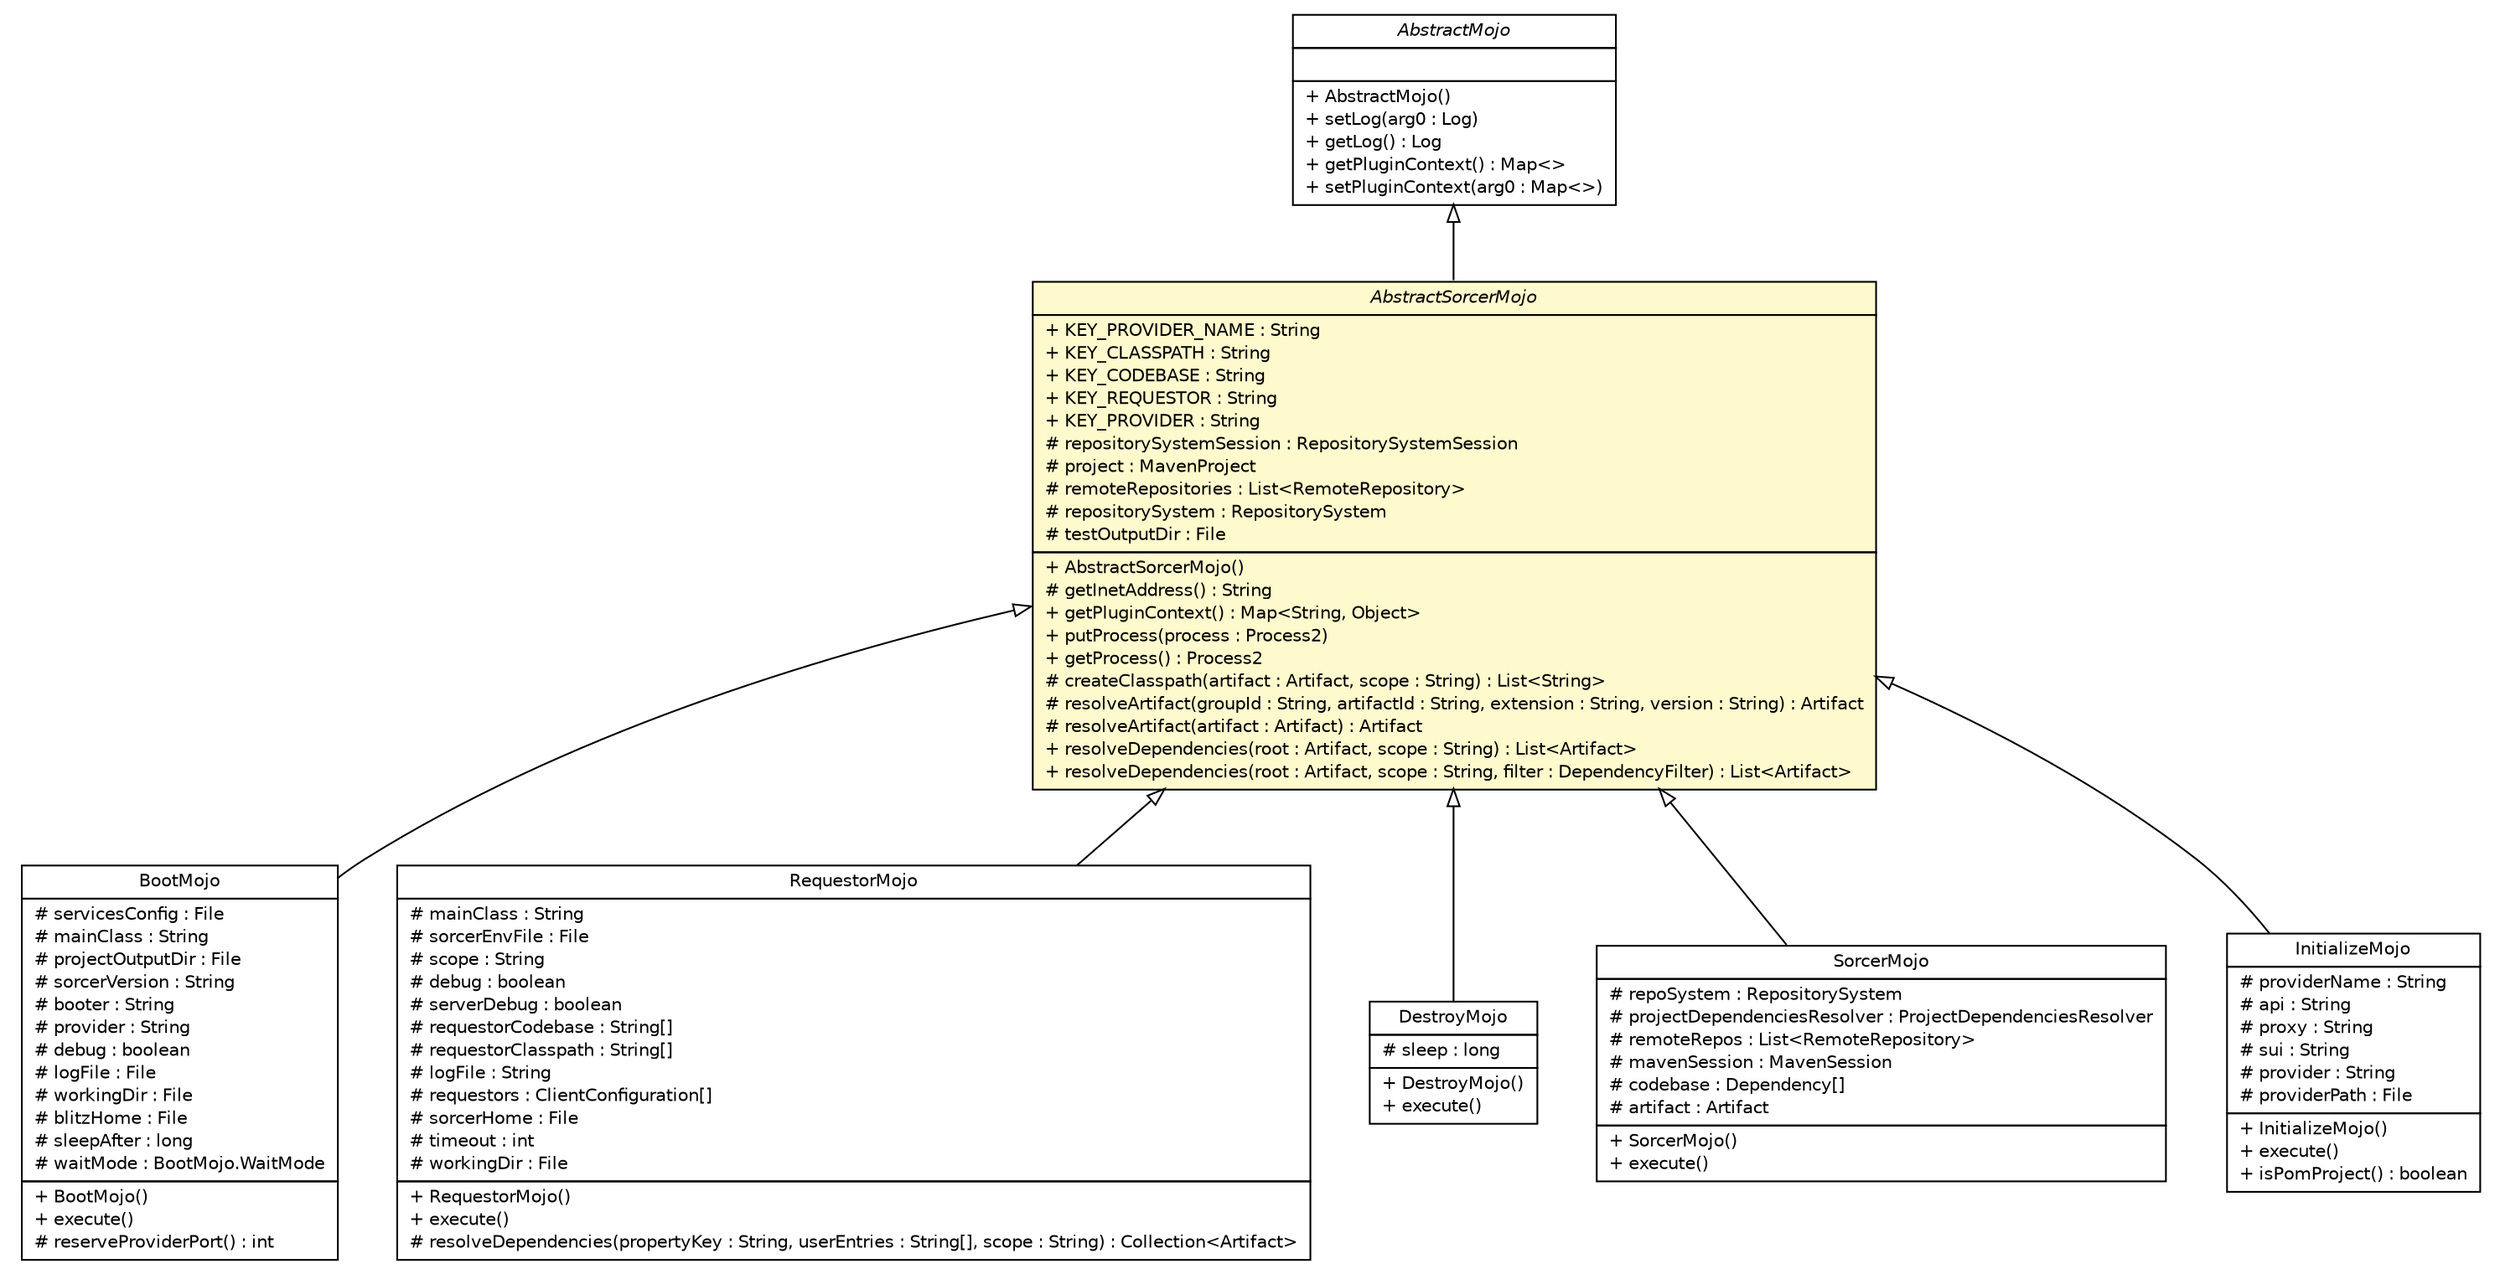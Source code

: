 #!/usr/local/bin/dot
#
# Class diagram 
# Generated by UMLGraph version R5_6 (http://www.umlgraph.org/)
#

digraph G {
	edge [fontname="Helvetica",fontsize=10,labelfontname="Helvetica",labelfontsize=10];
	node [fontname="Helvetica",fontsize=10,shape=plaintext];
	nodesep=0.25;
	ranksep=0.5;
	// sorcer.maven.plugin.BootMojo
	c54491 [label=<<table title="sorcer.maven.plugin.BootMojo" border="0" cellborder="1" cellspacing="0" cellpadding="2" port="p" href="./BootMojo.html">
		<tr><td><table border="0" cellspacing="0" cellpadding="1">
<tr><td align="center" balign="center"> BootMojo </td></tr>
		</table></td></tr>
		<tr><td><table border="0" cellspacing="0" cellpadding="1">
<tr><td align="left" balign="left"> # servicesConfig : File </td></tr>
<tr><td align="left" balign="left"> # mainClass : String </td></tr>
<tr><td align="left" balign="left"> # projectOutputDir : File </td></tr>
<tr><td align="left" balign="left"> # sorcerVersion : String </td></tr>
<tr><td align="left" balign="left"> # booter : String </td></tr>
<tr><td align="left" balign="left"> # provider : String </td></tr>
<tr><td align="left" balign="left"> # debug : boolean </td></tr>
<tr><td align="left" balign="left"> # logFile : File </td></tr>
<tr><td align="left" balign="left"> # workingDir : File </td></tr>
<tr><td align="left" balign="left"> # blitzHome : File </td></tr>
<tr><td align="left" balign="left"> # sleepAfter : long </td></tr>
<tr><td align="left" balign="left"> # waitMode : BootMojo.WaitMode </td></tr>
		</table></td></tr>
		<tr><td><table border="0" cellspacing="0" cellpadding="1">
<tr><td align="left" balign="left"> + BootMojo() </td></tr>
<tr><td align="left" balign="left"> + execute() </td></tr>
<tr><td align="left" balign="left"> # reserveProviderPort() : int </td></tr>
		</table></td></tr>
		</table>>, URL="./BootMojo.html", fontname="Helvetica", fontcolor="black", fontsize=10.0];
	// sorcer.maven.plugin.RequestorMojo
	c54494 [label=<<table title="sorcer.maven.plugin.RequestorMojo" border="0" cellborder="1" cellspacing="0" cellpadding="2" port="p" href="./RequestorMojo.html">
		<tr><td><table border="0" cellspacing="0" cellpadding="1">
<tr><td align="center" balign="center"> RequestorMojo </td></tr>
		</table></td></tr>
		<tr><td><table border="0" cellspacing="0" cellpadding="1">
<tr><td align="left" balign="left"> # mainClass : String </td></tr>
<tr><td align="left" balign="left"> # sorcerEnvFile : File </td></tr>
<tr><td align="left" balign="left"> # scope : String </td></tr>
<tr><td align="left" balign="left"> # debug : boolean </td></tr>
<tr><td align="left" balign="left"> # serverDebug : boolean </td></tr>
<tr><td align="left" balign="left"> # requestorCodebase : String[] </td></tr>
<tr><td align="left" balign="left"> # requestorClasspath : String[] </td></tr>
<tr><td align="left" balign="left"> # logFile : String </td></tr>
<tr><td align="left" balign="left"> # requestors : ClientConfiguration[] </td></tr>
<tr><td align="left" balign="left"> # sorcerHome : File </td></tr>
<tr><td align="left" balign="left"> # timeout : int </td></tr>
<tr><td align="left" balign="left"> # workingDir : File </td></tr>
		</table></td></tr>
		<tr><td><table border="0" cellspacing="0" cellpadding="1">
<tr><td align="left" balign="left"> + RequestorMojo() </td></tr>
<tr><td align="left" balign="left"> + execute() </td></tr>
<tr><td align="left" balign="left"> # resolveDependencies(propertyKey : String, userEntries : String[], scope : String) : Collection&lt;Artifact&gt; </td></tr>
		</table></td></tr>
		</table>>, URL="./RequestorMojo.html", fontname="Helvetica", fontcolor="black", fontsize=10.0];
	// sorcer.maven.plugin.DestroyMojo
	c54495 [label=<<table title="sorcer.maven.plugin.DestroyMojo" border="0" cellborder="1" cellspacing="0" cellpadding="2" port="p" href="./DestroyMojo.html">
		<tr><td><table border="0" cellspacing="0" cellpadding="1">
<tr><td align="center" balign="center"> DestroyMojo </td></tr>
		</table></td></tr>
		<tr><td><table border="0" cellspacing="0" cellpadding="1">
<tr><td align="left" balign="left"> # sleep : long </td></tr>
		</table></td></tr>
		<tr><td><table border="0" cellspacing="0" cellpadding="1">
<tr><td align="left" balign="left"> + DestroyMojo() </td></tr>
<tr><td align="left" balign="left"> + execute() </td></tr>
		</table></td></tr>
		</table>>, URL="./DestroyMojo.html", fontname="Helvetica", fontcolor="black", fontsize=10.0];
	// sorcer.maven.plugin.AbstractSorcerMojo
	c54497 [label=<<table title="sorcer.maven.plugin.AbstractSorcerMojo" border="0" cellborder="1" cellspacing="0" cellpadding="2" port="p" bgcolor="lemonChiffon" href="./AbstractSorcerMojo.html">
		<tr><td><table border="0" cellspacing="0" cellpadding="1">
<tr><td align="center" balign="center"><font face="Helvetica-Oblique"> AbstractSorcerMojo </font></td></tr>
		</table></td></tr>
		<tr><td><table border="0" cellspacing="0" cellpadding="1">
<tr><td align="left" balign="left"> + KEY_PROVIDER_NAME : String </td></tr>
<tr><td align="left" balign="left"> + KEY_CLASSPATH : String </td></tr>
<tr><td align="left" balign="left"> + KEY_CODEBASE : String </td></tr>
<tr><td align="left" balign="left"> + KEY_REQUESTOR : String </td></tr>
<tr><td align="left" balign="left"> + KEY_PROVIDER : String </td></tr>
<tr><td align="left" balign="left"> # repositorySystemSession : RepositorySystemSession </td></tr>
<tr><td align="left" balign="left"> # project : MavenProject </td></tr>
<tr><td align="left" balign="left"> # remoteRepositories : List&lt;RemoteRepository&gt; </td></tr>
<tr><td align="left" balign="left"> # repositorySystem : RepositorySystem </td></tr>
<tr><td align="left" balign="left"> # testOutputDir : File </td></tr>
		</table></td></tr>
		<tr><td><table border="0" cellspacing="0" cellpadding="1">
<tr><td align="left" balign="left"> + AbstractSorcerMojo() </td></tr>
<tr><td align="left" balign="left"> # getInetAddress() : String </td></tr>
<tr><td align="left" balign="left"> + getPluginContext() : Map&lt;String, Object&gt; </td></tr>
<tr><td align="left" balign="left"> + putProcess(process : Process2) </td></tr>
<tr><td align="left" balign="left"> + getProcess() : Process2 </td></tr>
<tr><td align="left" balign="left"> # createClasspath(artifact : Artifact, scope : String) : List&lt;String&gt; </td></tr>
<tr><td align="left" balign="left"> # resolveArtifact(groupId : String, artifactId : String, extension : String, version : String) : Artifact </td></tr>
<tr><td align="left" balign="left"> # resolveArtifact(artifact : Artifact) : Artifact </td></tr>
<tr><td align="left" balign="left"> + resolveDependencies(root : Artifact, scope : String) : List&lt;Artifact&gt; </td></tr>
<tr><td align="left" balign="left"> + resolveDependencies(root : Artifact, scope : String, filter : DependencyFilter) : List&lt;Artifact&gt; </td></tr>
		</table></td></tr>
		</table>>, URL="./AbstractSorcerMojo.html", fontname="Helvetica", fontcolor="black", fontsize=10.0];
	// sorcer.maven.plugin.SorcerMojo
	c54499 [label=<<table title="sorcer.maven.plugin.SorcerMojo" border="0" cellborder="1" cellspacing="0" cellpadding="2" port="p" href="./SorcerMojo.html">
		<tr><td><table border="0" cellspacing="0" cellpadding="1">
<tr><td align="center" balign="center"> SorcerMojo </td></tr>
		</table></td></tr>
		<tr><td><table border="0" cellspacing="0" cellpadding="1">
<tr><td align="left" balign="left"> # repoSystem : RepositorySystem </td></tr>
<tr><td align="left" balign="left"> # projectDependenciesResolver : ProjectDependenciesResolver </td></tr>
<tr><td align="left" balign="left"> # remoteRepos : List&lt;RemoteRepository&gt; </td></tr>
<tr><td align="left" balign="left"> # mavenSession : MavenSession </td></tr>
<tr><td align="left" balign="left"> # codebase : Dependency[] </td></tr>
<tr><td align="left" balign="left"> # artifact : Artifact </td></tr>
		</table></td></tr>
		<tr><td><table border="0" cellspacing="0" cellpadding="1">
<tr><td align="left" balign="left"> + SorcerMojo() </td></tr>
<tr><td align="left" balign="left"> + execute() </td></tr>
		</table></td></tr>
		</table>>, URL="./SorcerMojo.html", fontname="Helvetica", fontcolor="black", fontsize=10.0];
	// sorcer.maven.plugin.InitializeMojo
	c54500 [label=<<table title="sorcer.maven.plugin.InitializeMojo" border="0" cellborder="1" cellspacing="0" cellpadding="2" port="p" href="./InitializeMojo.html">
		<tr><td><table border="0" cellspacing="0" cellpadding="1">
<tr><td align="center" balign="center"> InitializeMojo </td></tr>
		</table></td></tr>
		<tr><td><table border="0" cellspacing="0" cellpadding="1">
<tr><td align="left" balign="left"> # providerName : String </td></tr>
<tr><td align="left" balign="left"> # api : String </td></tr>
<tr><td align="left" balign="left"> # proxy : String </td></tr>
<tr><td align="left" balign="left"> # sui : String </td></tr>
<tr><td align="left" balign="left"> # provider : String </td></tr>
<tr><td align="left" balign="left"> # providerPath : File </td></tr>
		</table></td></tr>
		<tr><td><table border="0" cellspacing="0" cellpadding="1">
<tr><td align="left" balign="left"> + InitializeMojo() </td></tr>
<tr><td align="left" balign="left"> + execute() </td></tr>
<tr><td align="left" balign="left"> + isPomProject() : boolean </td></tr>
		</table></td></tr>
		</table>>, URL="./InitializeMojo.html", fontname="Helvetica", fontcolor="black", fontsize=10.0];
	//sorcer.maven.plugin.BootMojo extends sorcer.maven.plugin.AbstractSorcerMojo
	c54497:p -> c54491:p [dir=back,arrowtail=empty];
	//sorcer.maven.plugin.RequestorMojo extends sorcer.maven.plugin.AbstractSorcerMojo
	c54497:p -> c54494:p [dir=back,arrowtail=empty];
	//sorcer.maven.plugin.DestroyMojo extends sorcer.maven.plugin.AbstractSorcerMojo
	c54497:p -> c54495:p [dir=back,arrowtail=empty];
	//sorcer.maven.plugin.AbstractSorcerMojo extends org.apache.maven.plugin.AbstractMojo
	c54512:p -> c54497:p [dir=back,arrowtail=empty];
	//sorcer.maven.plugin.SorcerMojo extends sorcer.maven.plugin.AbstractSorcerMojo
	c54497:p -> c54499:p [dir=back,arrowtail=empty];
	//sorcer.maven.plugin.InitializeMojo extends sorcer.maven.plugin.AbstractSorcerMojo
	c54497:p -> c54500:p [dir=back,arrowtail=empty];
	// org.apache.maven.plugin.AbstractMojo
	c54512 [label=<<table title="org.apache.maven.plugin.AbstractMojo" border="0" cellborder="1" cellspacing="0" cellpadding="2" port="p">
		<tr><td><table border="0" cellspacing="0" cellpadding="1">
<tr><td align="center" balign="center"><font face="Helvetica-Oblique"> AbstractMojo </font></td></tr>
		</table></td></tr>
		<tr><td><table border="0" cellspacing="0" cellpadding="1">
<tr><td align="left" balign="left">  </td></tr>
		</table></td></tr>
		<tr><td><table border="0" cellspacing="0" cellpadding="1">
<tr><td align="left" balign="left"> + AbstractMojo() </td></tr>
<tr><td align="left" balign="left"> + setLog(arg0 : Log) </td></tr>
<tr><td align="left" balign="left"> + getLog() : Log </td></tr>
<tr><td align="left" balign="left"> + getPluginContext() : Map&lt;&gt; </td></tr>
<tr><td align="left" balign="left"> + setPluginContext(arg0 : Map&lt;&gt;) </td></tr>
		</table></td></tr>
		</table>>, URL="null", fontname="Helvetica", fontcolor="black", fontsize=10.0];
}

